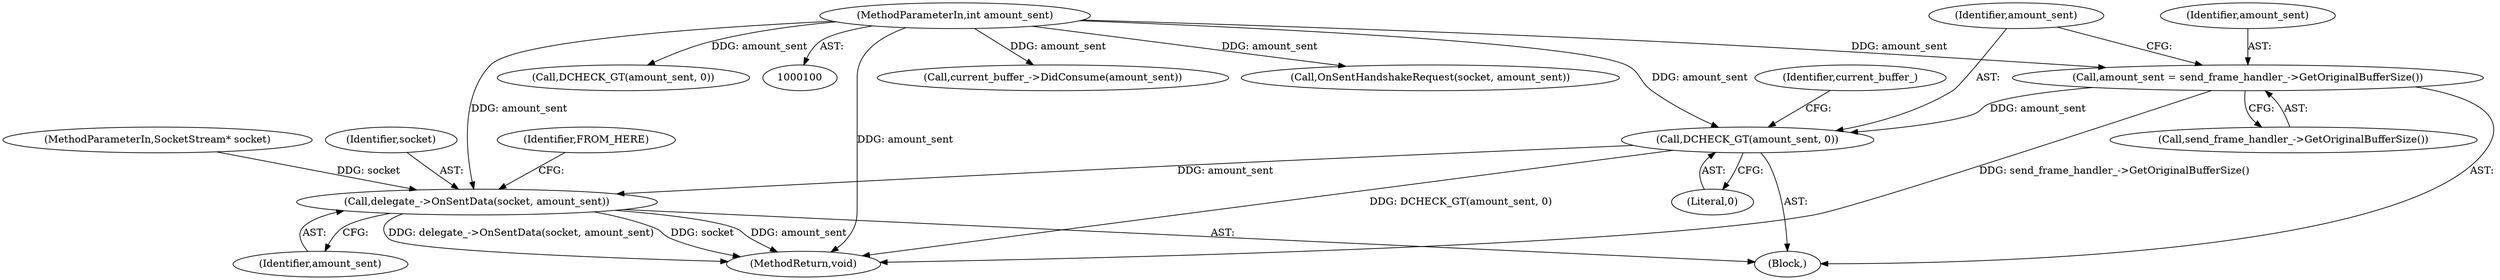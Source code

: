 digraph "0_Chrome_5dc90e57abcc7f0489e7ae09a3e687e9c6f4fad5@API" {
"1000144" [label="(Call,amount_sent = send_frame_handler_->GetOriginalBufferSize())"];
"1000102" [label="(MethodParameterIn,int amount_sent)"];
"1000147" [label="(Call,DCHECK_GT(amount_sent, 0))"];
"1000154" [label="(Call,delegate_->OnSentData(socket, amount_sent))"];
"1000147" [label="(Call,DCHECK_GT(amount_sent, 0))"];
"1000137" [label="(Call,current_buffer_->DidConsume(amount_sent))"];
"1000156" [label="(Identifier,amount_sent)"];
"1000101" [label="(MethodParameterIn,SocketStream* socket)"];
"1000144" [label="(Call,amount_sent = send_frame_handler_->GetOriginalBufferSize())"];
"1000148" [label="(Identifier,amount_sent)"];
"1000155" [label="(Identifier,socket)"];
"1000154" [label="(Call,delegate_->OnSentData(socket, amount_sent))"];
"1000117" [label="(Call,OnSentHandshakeRequest(socket, amount_sent))"];
"1000149" [label="(Literal,0)"];
"1000102" [label="(MethodParameterIn,int amount_sent)"];
"1000146" [label="(Call,send_frame_handler_->GetOriginalBufferSize())"];
"1000132" [label="(Call,DCHECK_GT(amount_sent, 0))"];
"1000145" [label="(Identifier,amount_sent)"];
"1000158" [label="(Identifier,FROM_HERE)"];
"1000163" [label="(MethodReturn,void)"];
"1000123" [label="(Block,)"];
"1000151" [label="(Identifier,current_buffer_)"];
"1000144" -> "1000123"  [label="AST: "];
"1000144" -> "1000146"  [label="CFG: "];
"1000145" -> "1000144"  [label="AST: "];
"1000146" -> "1000144"  [label="AST: "];
"1000148" -> "1000144"  [label="CFG: "];
"1000144" -> "1000163"  [label="DDG: send_frame_handler_->GetOriginalBufferSize()"];
"1000102" -> "1000144"  [label="DDG: amount_sent"];
"1000144" -> "1000147"  [label="DDG: amount_sent"];
"1000102" -> "1000100"  [label="AST: "];
"1000102" -> "1000163"  [label="DDG: amount_sent"];
"1000102" -> "1000117"  [label="DDG: amount_sent"];
"1000102" -> "1000132"  [label="DDG: amount_sent"];
"1000102" -> "1000137"  [label="DDG: amount_sent"];
"1000102" -> "1000147"  [label="DDG: amount_sent"];
"1000102" -> "1000154"  [label="DDG: amount_sent"];
"1000147" -> "1000123"  [label="AST: "];
"1000147" -> "1000149"  [label="CFG: "];
"1000148" -> "1000147"  [label="AST: "];
"1000149" -> "1000147"  [label="AST: "];
"1000151" -> "1000147"  [label="CFG: "];
"1000147" -> "1000163"  [label="DDG: DCHECK_GT(amount_sent, 0)"];
"1000147" -> "1000154"  [label="DDG: amount_sent"];
"1000154" -> "1000123"  [label="AST: "];
"1000154" -> "1000156"  [label="CFG: "];
"1000155" -> "1000154"  [label="AST: "];
"1000156" -> "1000154"  [label="AST: "];
"1000158" -> "1000154"  [label="CFG: "];
"1000154" -> "1000163"  [label="DDG: delegate_->OnSentData(socket, amount_sent)"];
"1000154" -> "1000163"  [label="DDG: socket"];
"1000154" -> "1000163"  [label="DDG: amount_sent"];
"1000101" -> "1000154"  [label="DDG: socket"];
}
